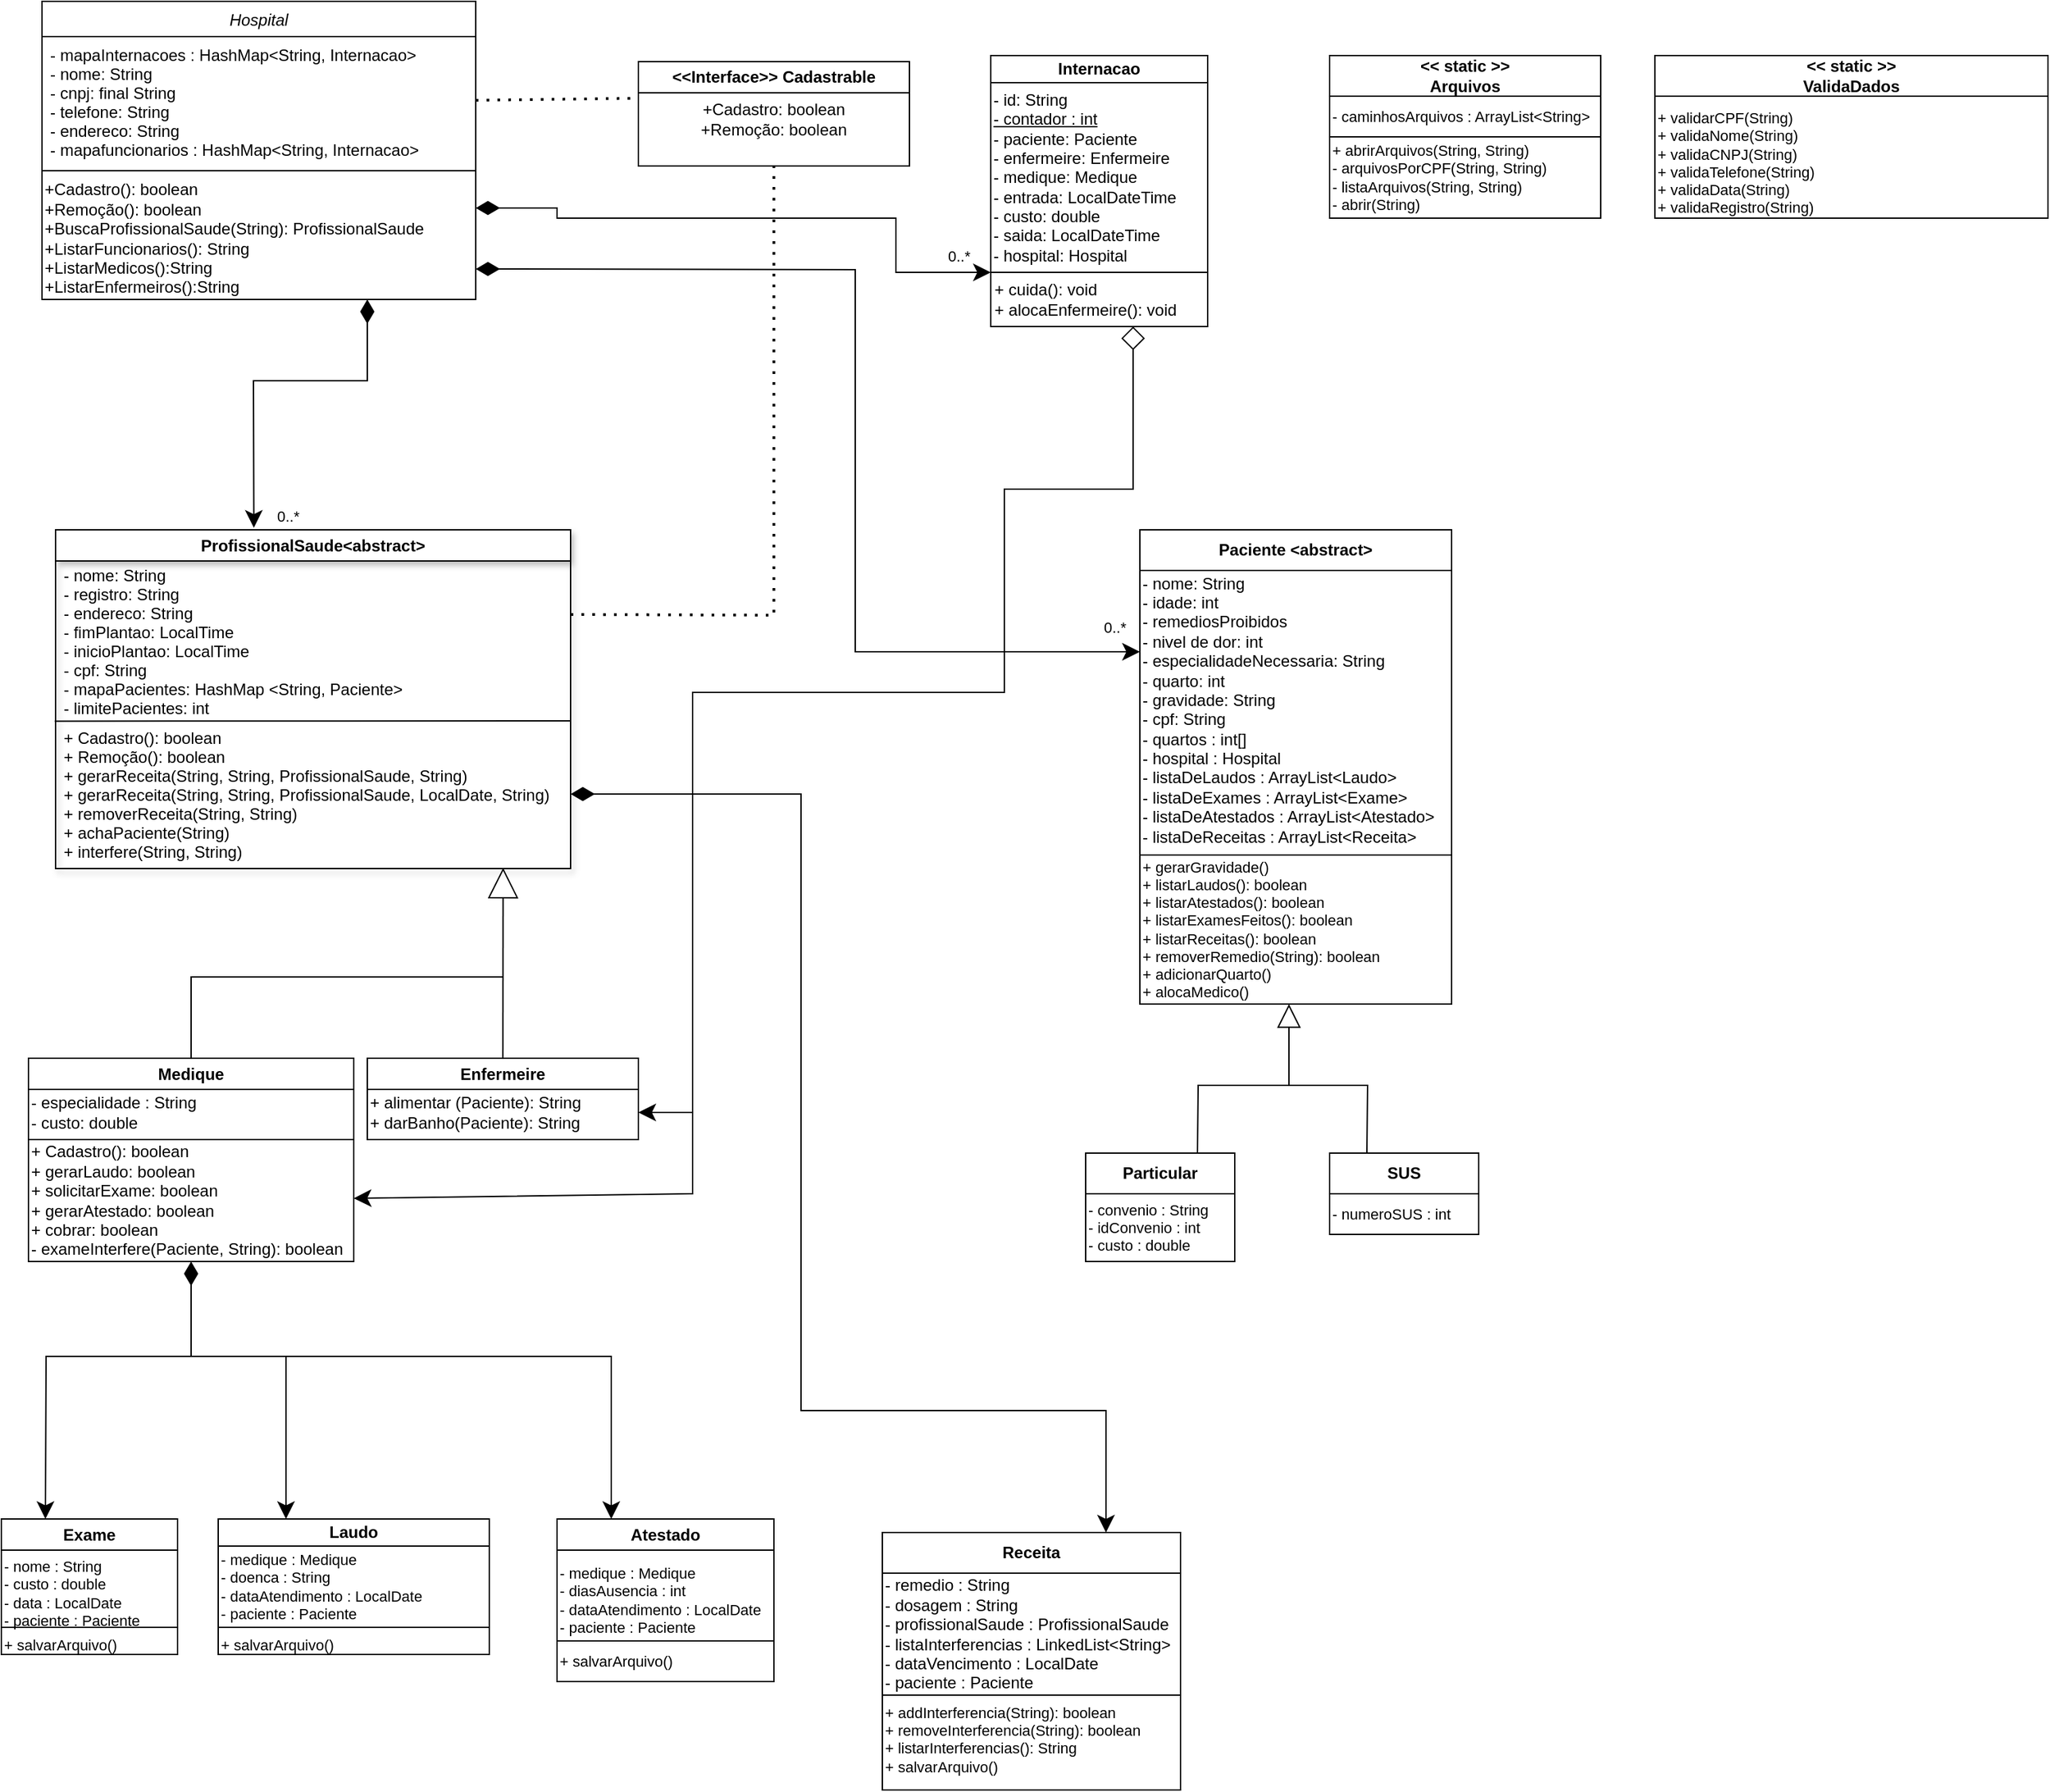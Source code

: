 <mxfile version="21.5.0" type="github">
  <diagram id="C5RBs43oDa-KdzZeNtuy" name="Page-1">
    <mxGraphModel dx="1909" dy="1042" grid="1" gridSize="10" guides="0" tooltips="1" connect="1" arrows="1" fold="1" page="1" pageScale="1" pageWidth="1600" pageHeight="1169" math="0" shadow="0">
      <root>
        <mxCell id="WIyWlLk6GJQsqaUBKTNV-0" />
        <mxCell id="WIyWlLk6GJQsqaUBKTNV-1" parent="WIyWlLk6GJQsqaUBKTNV-0" />
        <mxCell id="zkfFHV4jXpPFQw0GAbJ--0" value="Hospital" style="swimlane;fontStyle=2;align=center;verticalAlign=top;childLayout=stackLayout;horizontal=1;startSize=26;horizontalStack=0;resizeParent=1;resizeLast=0;collapsible=1;marginBottom=0;rounded=0;shadow=0;strokeWidth=1;" parent="WIyWlLk6GJQsqaUBKTNV-1" vertex="1">
          <mxGeometry x="40" y="80" width="320" height="220" as="geometry">
            <mxRectangle x="230" y="140" width="160" height="26" as="alternateBounds" />
          </mxGeometry>
        </mxCell>
        <mxCell id="zkfFHV4jXpPFQw0GAbJ--1" value="- mapaInternacoes : HashMap&lt;String, Internacao&gt;&#xa;- nome: String &#xa;- cnpj: final String &#xa;- telefone: String &#xa;- endereco: String&#xa;- mapafuncionarios : HashMap&lt;String, Internacao&gt;" style="text;align=left;verticalAlign=top;spacingLeft=4;spacingRight=4;overflow=hidden;rotatable=0;points=[[0,0.5],[1,0.5]];portConstraint=eastwest;" parent="zkfFHV4jXpPFQw0GAbJ--0" vertex="1">
          <mxGeometry y="26" width="320" height="94" as="geometry" />
        </mxCell>
        <mxCell id="zkfFHV4jXpPFQw0GAbJ--4" value="" style="line;html=1;strokeWidth=1;align=left;verticalAlign=middle;spacingTop=-1;spacingLeft=3;spacingRight=3;rotatable=0;labelPosition=right;points=[];portConstraint=eastwest;" parent="zkfFHV4jXpPFQw0GAbJ--0" vertex="1">
          <mxGeometry y="120" width="320" height="10" as="geometry" />
        </mxCell>
        <mxCell id="-9V2bEK6rvMUXnRSOSfq-13" value="+Cadastro(): boolean&lt;br&gt;+Remoção(): boolean&lt;br&gt;+BuscaProfissionalSaude(String): ProfissionalSaude&lt;br&gt;+ListarFuncionarios(): String&lt;br&gt;+ListarMedicos():String&lt;br&gt;+ListarEnfermeiros():String" style="text;html=1;strokeColor=none;fillColor=none;align=left;verticalAlign=middle;whiteSpace=wrap;rounded=0;" parent="zkfFHV4jXpPFQw0GAbJ--0" vertex="1">
          <mxGeometry y="130" width="320" height="90" as="geometry" />
        </mxCell>
        <mxCell id="-9V2bEK6rvMUXnRSOSfq-5" value="&amp;lt;&amp;lt;Interface&amp;gt;&amp;gt; Cadastrable" style="swimlane;whiteSpace=wrap;html=1;" parent="WIyWlLk6GJQsqaUBKTNV-1" vertex="1">
          <mxGeometry x="480" y="124.5" width="200" height="77" as="geometry" />
        </mxCell>
        <mxCell id="-9V2bEK6rvMUXnRSOSfq-8" value="+Cadastro: boolean&lt;br&gt;+Remoção: boolean" style="text;html=1;strokeColor=none;fillColor=none;align=center;verticalAlign=middle;whiteSpace=wrap;rounded=0;" parent="-9V2bEK6rvMUXnRSOSfq-5" vertex="1">
          <mxGeometry y="27" width="200" height="30" as="geometry" />
        </mxCell>
        <mxCell id="-9V2bEK6rvMUXnRSOSfq-11" value="" style="endArrow=none;dashed=1;html=1;dashPattern=1 3;strokeWidth=2;rounded=0;exitX=1;exitY=0.5;exitDx=0;exitDy=0;entryX=0;entryY=0;entryDx=0;entryDy=0;" parent="WIyWlLk6GJQsqaUBKTNV-1" source="zkfFHV4jXpPFQw0GAbJ--1" target="-9V2bEK6rvMUXnRSOSfq-8" edge="1">
          <mxGeometry width="50" height="50" relative="1" as="geometry">
            <mxPoint x="300" y="147" as="sourcePoint" />
            <mxPoint x="580" y="250" as="targetPoint" />
          </mxGeometry>
        </mxCell>
        <mxCell id="-9V2bEK6rvMUXnRSOSfq-19" value="ProfissionalSaude&amp;lt;abstract&amp;gt;" style="swimlane;whiteSpace=wrap;html=1;shadow=1;" parent="WIyWlLk6GJQsqaUBKTNV-1" vertex="1">
          <mxGeometry x="50" y="470" width="380" height="250" as="geometry" />
        </mxCell>
        <mxCell id="2CkzwocB3PWpD3vvepL0-0" value="- nome: String&#xa;- registro: String&#xa;- endereco: String&#xa;- fimPlantao: LocalTime&#xa;- inicioPlantao: LocalTime&#xa;- cpf: String&#xa;- mapaPacientes: HashMap &lt;String, Paciente&gt;&#xa;- limitePacientes: int&#xa;&#xa;&#xa;" style="text;align=left;verticalAlign=top;spacingLeft=4;spacingRight=4;overflow=hidden;rotatable=0;points=[[0,0.5],[1,0.5]];portConstraint=eastwest;" parent="-9V2bEK6rvMUXnRSOSfq-19" vertex="1">
          <mxGeometry y="20" width="320" height="120" as="geometry" />
        </mxCell>
        <mxCell id="2CkzwocB3PWpD3vvepL0-1" value="" style="edgeStyle=none;orthogonalLoop=1;jettySize=auto;html=1;rounded=0;exitX=-0.002;exitY=1.01;exitDx=0;exitDy=0;endArrow=none;endFill=0;exitPerimeter=0;" parent="-9V2bEK6rvMUXnRSOSfq-19" source="2CkzwocB3PWpD3vvepL0-0" edge="1">
          <mxGeometry width="80" relative="1" as="geometry">
            <mxPoint x="110" y="160" as="sourcePoint" />
            <mxPoint x="380" y="141" as="targetPoint" />
            <Array as="points" />
          </mxGeometry>
        </mxCell>
        <mxCell id="2CkzwocB3PWpD3vvepL0-2" value="+ Cadastro(): boolean&#xa;+ Remoção(): boolean&#xa;+ gerarReceita(String, String, ProfissionalSaude, String)&#xa;+ gerarReceita(String, String, ProfissionalSaude, LocalDate, String)&#xa;+ removerReceita(String, String)&#xa;+ achaPaciente(String)&#xa;+ interfere(String, String)" style="text;align=left;verticalAlign=top;spacingLeft=4;spacingRight=4;overflow=hidden;rotatable=0;points=[[0,0.5],[1,0.5]];portConstraint=eastwest;" parent="-9V2bEK6rvMUXnRSOSfq-19" vertex="1">
          <mxGeometry y="140" width="380" height="110" as="geometry" />
        </mxCell>
        <mxCell id="-9V2bEK6rvMUXnRSOSfq-26" value="" style="endArrow=classic;html=1;rounded=0;entryX=0.385;entryY=-0.006;entryDx=0;entryDy=0;entryPerimeter=0;exitX=0.75;exitY=1;exitDx=0;exitDy=0;endSize=10;startArrow=diamondThin;startFill=1;startSize=15;" parent="WIyWlLk6GJQsqaUBKTNV-1" source="-9V2bEK6rvMUXnRSOSfq-13" target="-9V2bEK6rvMUXnRSOSfq-19" edge="1">
          <mxGeometry relative="1" as="geometry">
            <mxPoint x="130" y="390" as="sourcePoint" />
            <mxPoint x="600" y="700" as="targetPoint" />
            <Array as="points">
              <mxPoint x="280" y="360" />
              <mxPoint x="196" y="360" />
            </Array>
          </mxGeometry>
        </mxCell>
        <mxCell id="-9V2bEK6rvMUXnRSOSfq-29" value="0..*" style="edgeLabel;resizable=0;html=1;align=right;verticalAlign=bottom;" parent="-9V2bEK6rvMUXnRSOSfq-26" connectable="0" vertex="1">
          <mxGeometry x="1" relative="1" as="geometry">
            <mxPoint x="34" as="offset" />
          </mxGeometry>
        </mxCell>
        <mxCell id="-9V2bEK6rvMUXnRSOSfq-47" value="" style="endArrow=none;dashed=1;html=1;dashPattern=1 3;strokeWidth=2;rounded=0;entryX=0.5;entryY=1;entryDx=0;entryDy=0;exitX=1;exitY=0.25;exitDx=0;exitDy=0;" parent="WIyWlLk6GJQsqaUBKTNV-1" source="-9V2bEK6rvMUXnRSOSfq-19" target="-9V2bEK6rvMUXnRSOSfq-5" edge="1">
          <mxGeometry width="50" height="50" relative="1" as="geometry">
            <mxPoint x="660" y="320" as="sourcePoint" />
            <mxPoint x="710" y="270" as="targetPoint" />
            <Array as="points">
              <mxPoint x="580" y="533" />
            </Array>
          </mxGeometry>
        </mxCell>
        <mxCell id="pTgg_ab2X4VNANZZpPe0-6" style="edgeStyle=none;shape=connector;rounded=0;orthogonalLoop=1;jettySize=auto;html=1;labelBackgroundColor=default;strokeColor=default;fontFamily=Helvetica;fontSize=11;fontColor=default;endArrow=none;exitX=0.5;exitY=0;exitDx=0;exitDy=0;endFill=0;" edge="1" parent="WIyWlLk6GJQsqaUBKTNV-1" source="-9V2bEK6rvMUXnRSOSfq-478">
          <mxGeometry relative="1" as="geometry">
            <mxPoint x="380" y="800" as="targetPoint" />
            <Array as="points">
              <mxPoint x="150" y="800" />
            </Array>
          </mxGeometry>
        </mxCell>
        <mxCell id="-9V2bEK6rvMUXnRSOSfq-478" value="Medique" style="swimlane;whiteSpace=wrap;html=1;" parent="WIyWlLk6GJQsqaUBKTNV-1" vertex="1">
          <mxGeometry x="30" y="860" width="240" height="150" as="geometry" />
        </mxCell>
        <mxCell id="-9V2bEK6rvMUXnRSOSfq-34" value="- especialidade : String&lt;br&gt;- custo: double" style="text;html=1;strokeColor=none;fillColor=none;align=left;verticalAlign=middle;whiteSpace=wrap;rounded=0;" parent="-9V2bEK6rvMUXnRSOSfq-478" vertex="1">
          <mxGeometry y="20" width="240" height="40" as="geometry" />
        </mxCell>
        <mxCell id="pTgg_ab2X4VNANZZpPe0-9" style="edgeStyle=none;shape=connector;rounded=0;orthogonalLoop=1;jettySize=auto;html=1;labelBackgroundColor=default;strokeColor=default;fontFamily=Helvetica;fontSize=11;fontColor=default;endArrow=none;endFill=0;startArrow=classic;startFill=1;startSize=10;" edge="1" parent="-9V2bEK6rvMUXnRSOSfq-478" source="-9V2bEK6rvMUXnRSOSfq-529">
          <mxGeometry relative="1" as="geometry">
            <mxPoint x="490" y="40" as="targetPoint" />
            <Array as="points">
              <mxPoint x="490" y="100" />
            </Array>
          </mxGeometry>
        </mxCell>
        <mxCell id="-9V2bEK6rvMUXnRSOSfq-529" value="+ Cadastro(): boolean&lt;br&gt;+ gerarLaudo: boolean&lt;br&gt;+ solicitarExame: boolean&lt;br&gt;+ gerarAtestado: boolean&lt;br&gt;+ cobrar: boolean&lt;br&gt;- exameInterfere(Paciente, String): boolean" style="text;html=1;strokeColor=none;fillColor=none;align=left;verticalAlign=middle;whiteSpace=wrap;rounded=0;" parent="-9V2bEK6rvMUXnRSOSfq-478" vertex="1">
          <mxGeometry y="60" width="240" height="90" as="geometry" />
        </mxCell>
        <mxCell id="2CkzwocB3PWpD3vvepL0-5" value="" style="edgeStyle=none;orthogonalLoop=1;jettySize=auto;html=1;rounded=0;endArrow=none;endFill=0;exitX=0;exitY=1;exitDx=0;exitDy=0;entryX=1;entryY=1;entryDx=0;entryDy=0;" parent="-9V2bEK6rvMUXnRSOSfq-478" source="-9V2bEK6rvMUXnRSOSfq-34" target="-9V2bEK6rvMUXnRSOSfq-34" edge="1">
          <mxGeometry width="80" relative="1" as="geometry">
            <mxPoint y="80" as="sourcePoint" />
            <mxPoint x="200" y="80" as="targetPoint" />
            <Array as="points">
              <mxPoint x="100" y="60" />
            </Array>
          </mxGeometry>
        </mxCell>
        <mxCell id="pTgg_ab2X4VNANZZpPe0-4" style="edgeStyle=none;shape=connector;rounded=0;orthogonalLoop=1;jettySize=auto;html=1;exitX=0.75;exitY=0;exitDx=0;exitDy=0;labelBackgroundColor=default;strokeColor=default;fontFamily=Helvetica;fontSize=11;fontColor=default;endArrow=classic;" edge="1" parent="-9V2bEK6rvMUXnRSOSfq-478" source="-9V2bEK6rvMUXnRSOSfq-34" target="-9V2bEK6rvMUXnRSOSfq-34">
          <mxGeometry relative="1" as="geometry" />
        </mxCell>
        <mxCell id="pTgg_ab2X4VNANZZpPe0-5" style="edgeStyle=none;shape=connector;rounded=0;orthogonalLoop=1;jettySize=auto;html=1;entryX=0.869;entryY=0.995;entryDx=0;entryDy=0;entryPerimeter=0;labelBackgroundColor=default;strokeColor=default;fontFamily=Helvetica;fontSize=11;fontColor=default;endArrow=block;endFill=0;strokeWidth=1;endSize=20;" edge="1" parent="WIyWlLk6GJQsqaUBKTNV-1" source="-9V2bEK6rvMUXnRSOSfq-479" target="2CkzwocB3PWpD3vvepL0-2">
          <mxGeometry relative="1" as="geometry" />
        </mxCell>
        <mxCell id="pTgg_ab2X4VNANZZpPe0-7" style="edgeStyle=none;shape=connector;rounded=0;orthogonalLoop=1;jettySize=auto;html=1;labelBackgroundColor=default;strokeColor=default;fontFamily=Helvetica;fontSize=11;fontColor=default;endArrow=diamond;exitX=1;exitY=0.5;exitDx=0;exitDy=0;endFill=0;endSize=15;startArrow=classic;startFill=1;sourcePerimeterSpacing=0;startSize=10;entryX=0.75;entryY=1;entryDx=0;entryDy=0;" edge="1" parent="WIyWlLk6GJQsqaUBKTNV-1" source="-9V2bEK6rvMUXnRSOSfq-492" target="pTgg_ab2X4VNANZZpPe0-34">
          <mxGeometry relative="1" as="geometry">
            <mxPoint x="741.81" y="310" as="targetPoint" />
            <mxPoint x="520" y="900" as="sourcePoint" />
            <Array as="points">
              <mxPoint x="520" y="900" />
              <mxPoint x="520" y="800" />
              <mxPoint x="520" y="590" />
              <mxPoint x="750" y="590" />
              <mxPoint x="750" y="440" />
              <mxPoint x="845" y="440" />
            </Array>
          </mxGeometry>
        </mxCell>
        <mxCell id="-9V2bEK6rvMUXnRSOSfq-479" value="Enfermeire" style="swimlane;whiteSpace=wrap;html=1;" parent="WIyWlLk6GJQsqaUBKTNV-1" vertex="1">
          <mxGeometry x="280" y="860" width="200" height="60" as="geometry" />
        </mxCell>
        <mxCell id="-9V2bEK6rvMUXnRSOSfq-492" value="+ alimentar (Paciente): String&lt;br&gt;+ darBanho(Paciente): String" style="text;html=1;strokeColor=none;fillColor=none;align=left;verticalAlign=middle;whiteSpace=wrap;rounded=0;" parent="-9V2bEK6rvMUXnRSOSfq-479" vertex="1">
          <mxGeometry y="20" width="200" height="40" as="geometry" />
        </mxCell>
        <mxCell id="-9V2bEK6rvMUXnRSOSfq-493" value="Paciente &amp;lt;abstract&amp;gt;" style="swimlane;whiteSpace=wrap;html=1;startSize=30;" parent="WIyWlLk6GJQsqaUBKTNV-1" vertex="1">
          <mxGeometry x="850" y="470" width="230" height="350" as="geometry" />
        </mxCell>
        <mxCell id="-9V2bEK6rvMUXnRSOSfq-513" value="- nome: String&lt;br&gt;- idade: int&lt;br&gt;- remediosProibidos&lt;br&gt;- nivel de dor: int&lt;br&gt;- especialidadeNecessaria: String&lt;br&gt;- quarto: int&lt;br&gt;&lt;span style=&quot;background-color: initial;&quot;&gt;- gravidade: String&lt;/span&gt;&lt;br&gt;&lt;div&gt;- cpf: String&lt;br&gt;&lt;/div&gt;&lt;div&gt;&lt;div&gt;- quartos : int[]&lt;/div&gt;&lt;div&gt;- hospital : Hospital&lt;/div&gt;&lt;/div&gt;&lt;div&gt;&lt;div&gt;&lt;div&gt;- listaDeLaudos : ArrayList&amp;lt;Laudo&amp;gt;&lt;/div&gt;&lt;div&gt;- listaDeExames : ArrayList&amp;lt;Exame&amp;gt;&lt;/div&gt;&lt;div&gt;- listaDeAtestados : ArrayList&amp;lt;Atestado&amp;gt;&lt;/div&gt;&lt;div&gt;- listaDeReceitas : ArrayList&amp;lt;Receita&amp;gt;&lt;/div&gt;&lt;/div&gt;&lt;br&gt;&lt;/div&gt;" style="text;html=1;strokeColor=none;fillColor=none;align=left;verticalAlign=middle;whiteSpace=wrap;rounded=0;" parent="-9V2bEK6rvMUXnRSOSfq-493" vertex="1">
          <mxGeometry y="40" width="230" height="200" as="geometry" />
        </mxCell>
        <mxCell id="pTgg_ab2X4VNANZZpPe0-12" value="" style="edgeStyle=none;orthogonalLoop=1;jettySize=auto;html=1;rounded=0;labelBackgroundColor=default;strokeColor=default;fontFamily=Helvetica;fontSize=11;fontColor=default;endArrow=none;shape=connector;endFill=0;" edge="1" parent="-9V2bEK6rvMUXnRSOSfq-493">
          <mxGeometry width="80" relative="1" as="geometry">
            <mxPoint y="240" as="sourcePoint" />
            <mxPoint x="230" y="240" as="targetPoint" />
            <Array as="points" />
          </mxGeometry>
        </mxCell>
        <mxCell id="pTgg_ab2X4VNANZZpPe0-15" value="&lt;div style=&quot;&quot;&gt;+ gerarGravidade()&lt;/div&gt;&lt;div style=&quot;&quot;&gt;+ listarLaudos(): boolean&lt;/div&gt;&lt;div style=&quot;&quot;&gt;+ listarAtestados(): boolean&lt;/div&gt;&lt;div style=&quot;&quot;&gt;+ listarExamesFeitos(): boolean&lt;/div&gt;&lt;div style=&quot;&quot;&gt;+ listarReceitas(): boolean&lt;/div&gt;&lt;div style=&quot;&quot;&gt;+ removerRemedio(String): boolean&lt;/div&gt;&lt;div style=&quot;&quot;&gt;+ adicionarQuarto()&lt;/div&gt;&lt;div style=&quot;&quot;&gt;+ alocaMedico()&lt;/div&gt;" style="text;strokeColor=none;align=left;fillColor=none;html=1;verticalAlign=middle;whiteSpace=wrap;rounded=0;fontSize=11;fontFamily=Helvetica;fontColor=default;" vertex="1" parent="-9V2bEK6rvMUXnRSOSfq-493">
          <mxGeometry y="240" width="220" height="110" as="geometry" />
        </mxCell>
        <mxCell id="pTgg_ab2X4VNANZZpPe0-24" style="edgeStyle=none;shape=connector;rounded=0;orthogonalLoop=1;jettySize=auto;html=1;exitX=0.75;exitY=0;exitDx=0;exitDy=0;labelBackgroundColor=default;strokeColor=default;fontFamily=Helvetica;fontSize=11;fontColor=default;endArrow=block;endFill=0;startSize=15;endSize=15;entryX=0.5;entryY=1;entryDx=0;entryDy=0;" edge="1" parent="WIyWlLk6GJQsqaUBKTNV-1" source="-9V2bEK6rvMUXnRSOSfq-494" target="pTgg_ab2X4VNANZZpPe0-15">
          <mxGeometry relative="1" as="geometry">
            <mxPoint x="910" y="840" as="targetPoint" />
            <Array as="points">
              <mxPoint x="893" y="880" />
              <mxPoint x="960" y="880" />
            </Array>
          </mxGeometry>
        </mxCell>
        <mxCell id="-9V2bEK6rvMUXnRSOSfq-494" value="Particular" style="swimlane;whiteSpace=wrap;html=1;startSize=30;" parent="WIyWlLk6GJQsqaUBKTNV-1" vertex="1">
          <mxGeometry x="810" y="930" width="110" height="80" as="geometry" />
        </mxCell>
        <mxCell id="pTgg_ab2X4VNANZZpPe0-17" value="&lt;div&gt;- convenio : String&lt;/div&gt;&lt;div&gt;- idConvenio : int&lt;/div&gt;&lt;div&gt;- custo : double&lt;/div&gt;" style="text;strokeColor=none;align=left;fillColor=none;html=1;verticalAlign=middle;whiteSpace=wrap;rounded=0;fontSize=11;fontFamily=Helvetica;fontColor=default;" vertex="1" parent="-9V2bEK6rvMUXnRSOSfq-494">
          <mxGeometry y="30" width="200" height="50" as="geometry" />
        </mxCell>
        <mxCell id="pTgg_ab2X4VNANZZpPe0-25" style="edgeStyle=none;shape=connector;rounded=0;orthogonalLoop=1;jettySize=auto;html=1;exitX=0.25;exitY=0;exitDx=0;exitDy=0;labelBackgroundColor=default;strokeColor=default;fontFamily=Helvetica;fontSize=11;fontColor=default;endArrow=none;endFill=0;" edge="1" parent="WIyWlLk6GJQsqaUBKTNV-1" source="-9V2bEK6rvMUXnRSOSfq-496">
          <mxGeometry relative="1" as="geometry">
            <mxPoint x="900" y="880" as="targetPoint" />
            <Array as="points">
              <mxPoint x="1018" y="880" />
            </Array>
          </mxGeometry>
        </mxCell>
        <mxCell id="-9V2bEK6rvMUXnRSOSfq-496" value="SUS" style="swimlane;whiteSpace=wrap;html=1;startSize=30;" parent="WIyWlLk6GJQsqaUBKTNV-1" vertex="1">
          <mxGeometry x="990" y="930" width="110" height="60" as="geometry" />
        </mxCell>
        <mxCell id="pTgg_ab2X4VNANZZpPe0-21" value="- numeroSUS : int" style="text;strokeColor=none;align=left;fillColor=none;html=1;verticalAlign=middle;whiteSpace=wrap;rounded=0;fontSize=11;fontFamily=Helvetica;fontColor=default;" vertex="1" parent="-9V2bEK6rvMUXnRSOSfq-496">
          <mxGeometry y="30" width="200" height="30" as="geometry" />
        </mxCell>
        <mxCell id="pTgg_ab2X4VNANZZpPe0-46" style="edgeStyle=none;shape=connector;rounded=0;orthogonalLoop=1;jettySize=auto;html=1;exitX=0.25;exitY=0;exitDx=0;exitDy=0;labelBackgroundColor=default;strokeColor=default;fontFamily=Helvetica;fontSize=11;fontColor=default;endArrow=none;endFill=0;startArrow=classic;startFill=1;startSize=10;" edge="1" parent="WIyWlLk6GJQsqaUBKTNV-1" source="-9V2bEK6rvMUXnRSOSfq-503">
          <mxGeometry relative="1" as="geometry">
            <mxPoint x="150" y="1080" as="targetPoint" />
            <Array as="points">
              <mxPoint x="43" y="1080" />
            </Array>
          </mxGeometry>
        </mxCell>
        <mxCell id="-9V2bEK6rvMUXnRSOSfq-503" value="Exame" style="swimlane;whiteSpace=wrap;html=1;" parent="WIyWlLk6GJQsqaUBKTNV-1" vertex="1">
          <mxGeometry x="10" y="1200" width="130" height="100" as="geometry" />
        </mxCell>
        <mxCell id="pTgg_ab2X4VNANZZpPe0-30" value="&lt;div&gt;- nome : String&lt;/div&gt;&lt;div&gt;- custo : double&lt;/div&gt;&lt;div&gt;- data : LocalDate&lt;/div&gt;&lt;div&gt;- paciente : Paciente&lt;/div&gt;" style="text;strokeColor=none;align=left;fillColor=none;html=1;verticalAlign=middle;whiteSpace=wrap;rounded=0;fontSize=11;fontFamily=Helvetica;fontColor=default;" vertex="1" parent="-9V2bEK6rvMUXnRSOSfq-503">
          <mxGeometry y="20" width="130" height="70" as="geometry" />
        </mxCell>
        <mxCell id="pTgg_ab2X4VNANZZpPe0-31" value="+ salvarArquivo()" style="text;whiteSpace=wrap;fontSize=11;fontFamily=Helvetica;fontColor=default;" vertex="1" parent="-9V2bEK6rvMUXnRSOSfq-503">
          <mxGeometry y="80" width="110" height="20" as="geometry" />
        </mxCell>
        <mxCell id="pTgg_ab2X4VNANZZpPe0-32" value="" style="edgeStyle=none;orthogonalLoop=1;jettySize=auto;html=1;rounded=0;labelBackgroundColor=default;strokeColor=default;fontFamily=Helvetica;fontSize=11;fontColor=default;endArrow=none;shape=connector;endFill=0;" edge="1" parent="-9V2bEK6rvMUXnRSOSfq-503">
          <mxGeometry width="80" relative="1" as="geometry">
            <mxPoint y="80" as="sourcePoint" />
            <mxPoint x="130" y="80" as="targetPoint" />
            <Array as="points" />
          </mxGeometry>
        </mxCell>
        <mxCell id="pTgg_ab2X4VNANZZpPe0-47" style="edgeStyle=none;shape=connector;rounded=0;orthogonalLoop=1;jettySize=auto;html=1;exitX=0.25;exitY=0;exitDx=0;exitDy=0;labelBackgroundColor=default;strokeColor=default;fontFamily=Helvetica;fontSize=11;fontColor=default;endArrow=none;endFill=0;startArrow=classic;startFill=1;startSize=10;" edge="1" parent="WIyWlLk6GJQsqaUBKTNV-1" source="-9V2bEK6rvMUXnRSOSfq-530">
          <mxGeometry relative="1" as="geometry">
            <mxPoint x="150" y="1080" as="targetPoint" />
            <Array as="points">
              <mxPoint x="460" y="1080" />
              <mxPoint x="330" y="1080" />
            </Array>
          </mxGeometry>
        </mxCell>
        <mxCell id="-9V2bEK6rvMUXnRSOSfq-530" value="Atestado" style="swimlane;whiteSpace=wrap;html=1;" parent="WIyWlLk6GJQsqaUBKTNV-1" vertex="1">
          <mxGeometry x="420" y="1200" width="160" height="120" as="geometry" />
        </mxCell>
        <mxCell id="pTgg_ab2X4VNANZZpPe0-41" value="&lt;div&gt;- medique : Medique&lt;/div&gt;&lt;div&gt;- diasAusencia : int&lt;/div&gt;&lt;div&gt;- dataAtendimento : LocalDate&lt;/div&gt;&lt;div&gt;- paciente : Paciente&lt;/div&gt;" style="text;strokeColor=none;align=left;fillColor=none;html=1;verticalAlign=middle;whiteSpace=wrap;rounded=0;fontSize=11;fontFamily=Helvetica;fontColor=default;" vertex="1" parent="-9V2bEK6rvMUXnRSOSfq-530">
          <mxGeometry y="30" width="240" height="60" as="geometry" />
        </mxCell>
        <mxCell id="pTgg_ab2X4VNANZZpPe0-42" value="" style="edgeStyle=none;orthogonalLoop=1;jettySize=auto;html=1;rounded=0;labelBackgroundColor=default;strokeColor=default;fontFamily=Helvetica;fontSize=11;fontColor=default;endArrow=none;shape=connector;entryX=1;entryY=0;entryDx=0;entryDy=0;endFill=0;" edge="1" parent="-9V2bEK6rvMUXnRSOSfq-530" target="pTgg_ab2X4VNANZZpPe0-43">
          <mxGeometry width="80" relative="1" as="geometry">
            <mxPoint y="90" as="sourcePoint" />
            <mxPoint x="80" y="90" as="targetPoint" />
            <Array as="points" />
          </mxGeometry>
        </mxCell>
        <mxCell id="pTgg_ab2X4VNANZZpPe0-43" value="+ salvarArquivo()" style="text;strokeColor=none;align=left;fillColor=none;html=1;verticalAlign=middle;whiteSpace=wrap;rounded=0;fontSize=11;fontFamily=Helvetica;fontColor=default;" vertex="1" parent="-9V2bEK6rvMUXnRSOSfq-530">
          <mxGeometry y="90" width="160" height="30" as="geometry" />
        </mxCell>
        <mxCell id="pTgg_ab2X4VNANZZpPe0-45" style="edgeStyle=none;shape=connector;rounded=0;orthogonalLoop=1;jettySize=auto;html=1;exitX=0.25;exitY=0;exitDx=0;exitDy=0;entryX=0.5;entryY=1;entryDx=0;entryDy=0;labelBackgroundColor=default;strokeColor=default;fontFamily=Helvetica;fontSize=11;fontColor=default;endArrow=diamondThin;startSize=10;startArrow=classic;startFill=1;endFill=1;endSize=15;" edge="1" parent="WIyWlLk6GJQsqaUBKTNV-1" source="-9V2bEK6rvMUXnRSOSfq-531" target="-9V2bEK6rvMUXnRSOSfq-529">
          <mxGeometry relative="1" as="geometry">
            <Array as="points">
              <mxPoint x="220" y="1080" />
              <mxPoint x="150" y="1080" />
            </Array>
          </mxGeometry>
        </mxCell>
        <mxCell id="-9V2bEK6rvMUXnRSOSfq-531" value="Laudo" style="swimlane;whiteSpace=wrap;html=1;startSize=20;" parent="WIyWlLk6GJQsqaUBKTNV-1" vertex="1">
          <mxGeometry x="170" y="1200" width="200" height="100" as="geometry" />
        </mxCell>
        <mxCell id="pTgg_ab2X4VNANZZpPe0-35" value="&lt;div&gt;- medique : Medique&lt;/div&gt;&lt;div&gt;- doenca : String&lt;/div&gt;&lt;div&gt;- dataAtendimento : LocalDate&lt;/div&gt;&lt;div&gt;- paciente : Paciente&lt;/div&gt;" style="text;strokeColor=none;align=left;fillColor=none;html=1;verticalAlign=middle;whiteSpace=wrap;rounded=0;fontSize=11;fontFamily=Helvetica;fontColor=default;" vertex="1" parent="-9V2bEK6rvMUXnRSOSfq-531">
          <mxGeometry y="20" width="200" height="60" as="geometry" />
        </mxCell>
        <mxCell id="pTgg_ab2X4VNANZZpPe0-36" value="" style="edgeStyle=none;orthogonalLoop=1;jettySize=auto;html=1;rounded=0;labelBackgroundColor=default;strokeColor=default;fontFamily=Helvetica;fontSize=11;fontColor=default;endArrow=none;shape=connector;entryX=1;entryY=0.5;entryDx=0;entryDy=0;endFill=0;" edge="1" parent="-9V2bEK6rvMUXnRSOSfq-531" source="pTgg_ab2X4VNANZZpPe0-37">
          <mxGeometry width="80" relative="1" as="geometry">
            <mxPoint y="90" as="sourcePoint" />
            <mxPoint x="200" y="90.0" as="targetPoint" />
            <Array as="points" />
          </mxGeometry>
        </mxCell>
        <mxCell id="pTgg_ab2X4VNANZZpPe0-37" value="+ salvarArquivo()" style="text;whiteSpace=wrap;fontSize=11;fontFamily=Helvetica;fontColor=default;" vertex="1" parent="-9V2bEK6rvMUXnRSOSfq-531">
          <mxGeometry y="80" width="200" height="20" as="geometry" />
        </mxCell>
        <mxCell id="pTgg_ab2X4VNANZZpPe0-40" value="" style="edgeStyle=none;orthogonalLoop=1;jettySize=auto;html=1;rounded=0;labelBackgroundColor=default;strokeColor=default;fontFamily=Helvetica;fontSize=11;fontColor=default;endArrow=none;shape=connector;exitX=0;exitY=1;exitDx=0;exitDy=0;entryX=1;entryY=1;entryDx=0;entryDy=0;endFill=0;" edge="1" parent="-9V2bEK6rvMUXnRSOSfq-531" source="pTgg_ab2X4VNANZZpPe0-35" target="pTgg_ab2X4VNANZZpPe0-35">
          <mxGeometry width="80" relative="1" as="geometry">
            <mxPoint x="10" y="90" as="sourcePoint" />
            <mxPoint x="90" y="90" as="targetPoint" />
            <Array as="points" />
          </mxGeometry>
        </mxCell>
        <mxCell id="pTgg_ab2X4VNANZZpPe0-44" style="edgeStyle=none;shape=connector;rounded=0;orthogonalLoop=1;jettySize=auto;html=1;exitX=0.75;exitY=0;exitDx=0;exitDy=0;entryX=1;entryY=0.5;entryDx=0;entryDy=0;labelBackgroundColor=default;strokeColor=default;fontFamily=Helvetica;fontSize=11;fontColor=default;endArrow=diamondThin;endFill=1;endSize=15;startArrow=classic;startFill=1;startSize=10;" edge="1" parent="WIyWlLk6GJQsqaUBKTNV-1" source="-9V2bEK6rvMUXnRSOSfq-40" target="2CkzwocB3PWpD3vvepL0-2">
          <mxGeometry relative="1" as="geometry">
            <Array as="points">
              <mxPoint x="825" y="1120" />
              <mxPoint x="600" y="1120" />
              <mxPoint x="600" y="665" />
            </Array>
          </mxGeometry>
        </mxCell>
        <mxCell id="-9V2bEK6rvMUXnRSOSfq-40" value="Receita" style="swimlane;whiteSpace=wrap;html=1;startSize=30;" parent="WIyWlLk6GJQsqaUBKTNV-1" vertex="1">
          <mxGeometry x="660" y="1210" width="220" height="190" as="geometry" />
        </mxCell>
        <mxCell id="-9V2bEK6rvMUXnRSOSfq-42" value="&lt;div&gt;- remedio : String&lt;/div&gt;&lt;div&gt;- dosagem : String&lt;/div&gt;&lt;div&gt;- profissionalSaude : ProfissionalSaude&lt;/div&gt;&lt;div&gt;- listaInterferencias : LinkedList&amp;lt;String&amp;gt;&lt;/div&gt;&lt;div&gt;- dataVencimento : LocalDate&lt;/div&gt;&lt;div&gt;- paciente : Paciente&lt;/div&gt;" style="text;html=1;strokeColor=none;fillColor=none;align=left;verticalAlign=middle;whiteSpace=wrap;rounded=0;" parent="-9V2bEK6rvMUXnRSOSfq-40" vertex="1">
          <mxGeometry y="30" width="220" height="90" as="geometry" />
        </mxCell>
        <mxCell id="2CkzwocB3PWpD3vvepL0-7" value="" style="edgeStyle=none;orthogonalLoop=1;jettySize=auto;html=1;rounded=0;endArrow=none;endFill=0;exitX=0;exitY=1;exitDx=0;exitDy=0;entryX=1;entryY=1;entryDx=0;entryDy=0;" parent="-9V2bEK6rvMUXnRSOSfq-40" target="-9V2bEK6rvMUXnRSOSfq-42" edge="1">
          <mxGeometry width="80" relative="1" as="geometry">
            <mxPoint x="2.274e-13" y="120.0" as="sourcePoint" />
            <mxPoint x="210" y="120" as="targetPoint" />
            <Array as="points" />
          </mxGeometry>
        </mxCell>
        <mxCell id="pTgg_ab2X4VNANZZpPe0-29" value="+ addInterferencia(String): boolean&#xa;+ removeInterferencia(String): boolean&#xa;+ listarInterferencias(): String&#xa;+ salvarArquivo()" style="text;whiteSpace=wrap;fontSize=11;fontFamily=Helvetica;fontColor=default;" vertex="1" parent="-9V2bEK6rvMUXnRSOSfq-40">
          <mxGeometry y="120" width="220" height="70" as="geometry" />
        </mxCell>
        <mxCell id="CyfO7_76a3TtjCnsQ1G2-0" value="Internacao" style="swimlane;whiteSpace=wrap;html=1;startSize=20;" parent="WIyWlLk6GJQsqaUBKTNV-1" vertex="1">
          <mxGeometry x="740" y="120" width="160" height="200" as="geometry" />
        </mxCell>
        <mxCell id="XoWCgdNntx8YlR83VrCc-2" value="- id: String&lt;br&gt;&lt;u&gt;- contador : int&lt;/u&gt;&lt;br&gt;- paciente: Paciente&lt;br&gt;- enfermeire: Enfermeire&lt;br&gt;- medique: Medique&lt;br&gt;- entrada: LocalDateTime&lt;br&gt;- custo: double&lt;br&gt;- saida: LocalDateTime&lt;br&gt;- hospital: Hospital" style="text;strokeColor=none;align=left;fillColor=none;html=1;verticalAlign=middle;whiteSpace=wrap;rounded=0;" parent="CyfO7_76a3TtjCnsQ1G2-0" vertex="1">
          <mxGeometry y="20" width="200" height="140" as="geometry" />
        </mxCell>
        <mxCell id="XoWCgdNntx8YlR83VrCc-6" value="" style="endArrow=none;html=1;rounded=0;exitX=0;exitY=1;exitDx=0;exitDy=0;" parent="CyfO7_76a3TtjCnsQ1G2-0" source="XoWCgdNntx8YlR83VrCc-2" edge="1">
          <mxGeometry width="50" height="50" relative="1" as="geometry">
            <mxPoint x="410" y="180" as="sourcePoint" />
            <mxPoint x="160" y="160" as="targetPoint" />
          </mxGeometry>
        </mxCell>
        <mxCell id="pTgg_ab2X4VNANZZpPe0-34" value="&lt;div style=&quot;font-size: 12px; text-align: left;&quot;&gt;+ cuida(): void&lt;/div&gt;&lt;div style=&quot;font-size: 12px; text-align: left;&quot;&gt;&lt;span style=&quot;background-color: initial;&quot;&gt;+ alocaEnfermeire(): void&lt;/span&gt;&lt;/div&gt;" style="text;strokeColor=none;align=center;fillColor=none;html=1;verticalAlign=middle;whiteSpace=wrap;rounded=0;fontSize=11;fontFamily=Helvetica;fontColor=default;" vertex="1" parent="CyfO7_76a3TtjCnsQ1G2-0">
          <mxGeometry y="160" width="140" height="40" as="geometry" />
        </mxCell>
        <mxCell id="CyfO7_76a3TtjCnsQ1G2-8" style="edgeStyle=orthogonalEdgeStyle;rounded=0;orthogonalLoop=1;jettySize=auto;html=1;exitX=1;exitY=0.25;exitDx=0;exitDy=0;endArrow=classic;endFill=1;endSize=10;startArrow=diamondThin;startFill=1;targetPerimeterSpacing=0;startSize=15;" parent="WIyWlLk6GJQsqaUBKTNV-1" source="-9V2bEK6rvMUXnRSOSfq-13" edge="1">
          <mxGeometry relative="1" as="geometry">
            <mxPoint x="740" y="280" as="targetPoint" />
            <mxPoint x="370" y="240" as="sourcePoint" />
            <Array as="points">
              <mxPoint x="420" y="232" />
              <mxPoint x="420" y="240" />
              <mxPoint x="670" y="240" />
              <mxPoint x="670" y="280" />
            </Array>
          </mxGeometry>
        </mxCell>
        <mxCell id="pTgg_ab2X4VNANZZpPe0-26" style="edgeStyle=none;shape=connector;rounded=0;orthogonalLoop=1;jettySize=auto;html=1;exitX=1;exitY=0.75;exitDx=0;exitDy=0;entryX=0;entryY=0.25;entryDx=0;entryDy=0;labelBackgroundColor=default;strokeColor=default;fontFamily=Helvetica;fontSize=11;fontColor=default;endArrow=classic;endSize=10;startArrow=diamondThin;startFill=1;startSize=15;" edge="1" parent="WIyWlLk6GJQsqaUBKTNV-1" source="-9V2bEK6rvMUXnRSOSfq-13" target="-9V2bEK6rvMUXnRSOSfq-513">
          <mxGeometry relative="1" as="geometry">
            <Array as="points">
              <mxPoint x="640" y="278" />
              <mxPoint x="640" y="560" />
            </Array>
          </mxGeometry>
        </mxCell>
        <mxCell id="pTgg_ab2X4VNANZZpPe0-27" value="0..*" style="edgeLabel;resizable=0;html=1;align=right;verticalAlign=bottom;" connectable="0" vertex="1" parent="WIyWlLk6GJQsqaUBKTNV-1">
          <mxGeometry x="840.0" y="550.001" as="geometry" />
        </mxCell>
        <mxCell id="pTgg_ab2X4VNANZZpPe0-28" value="0..*" style="edgeLabel;resizable=0;html=1;align=right;verticalAlign=bottom;" connectable="0" vertex="1" parent="WIyWlLk6GJQsqaUBKTNV-1">
          <mxGeometry x="250.3" y="488.381" as="geometry">
            <mxPoint x="475" y="-212" as="offset" />
          </mxGeometry>
        </mxCell>
        <mxCell id="XoWCgdNntx8YlR83VrCc-10" value="&lt;div style=&quot;text-align: left;&quot;&gt;&lt;br&gt;&lt;/div&gt;" style="text;html=1;align=center;verticalAlign=middle;resizable=0;points=[];autosize=1;strokeColor=none;fillColor=none;" parent="WIyWlLk6GJQsqaUBKTNV-1" vertex="1">
          <mxGeometry x="770" y="375" width="20" height="30" as="geometry" />
        </mxCell>
        <mxCell id="pTgg_ab2X4VNANZZpPe0-49" value="&amp;lt;&amp;lt; static &amp;gt;&amp;gt;&lt;br&gt;Arquivos" style="swimlane;whiteSpace=wrap;html=1;startSize=30;" vertex="1" parent="WIyWlLk6GJQsqaUBKTNV-1">
          <mxGeometry x="990" y="120" width="200" height="120" as="geometry" />
        </mxCell>
        <mxCell id="pTgg_ab2X4VNANZZpPe0-54" value="&lt;div&gt;&lt;span style=&quot;background-color: initial;&quot;&gt;+ abrirArquivos(String, String)&lt;/span&gt;&lt;br&gt;&lt;/div&gt;&lt;div&gt;- arquivosPorCPF(String, String)&lt;/div&gt;&lt;div&gt;- listaArquivos(String, String)&lt;/div&gt;&lt;div&gt;- abrir(String)&lt;/div&gt;" style="text;strokeColor=none;align=left;fillColor=none;html=1;verticalAlign=middle;whiteSpace=wrap;rounded=0;fontSize=11;fontFamily=Helvetica;fontColor=default;" vertex="1" parent="pTgg_ab2X4VNANZZpPe0-49">
          <mxGeometry y="60" width="210" height="60" as="geometry" />
        </mxCell>
        <mxCell id="pTgg_ab2X4VNANZZpPe0-55" value="" style="edgeStyle=none;orthogonalLoop=1;jettySize=auto;html=1;rounded=0;labelBackgroundColor=default;strokeColor=default;fontFamily=Helvetica;fontSize=11;fontColor=default;endArrow=none;shape=connector;endFill=0;entryX=1;entryY=1;entryDx=0;entryDy=0;" edge="1" parent="pTgg_ab2X4VNANZZpPe0-49" target="pTgg_ab2X4VNANZZpPe0-56">
          <mxGeometry width="80" relative="1" as="geometry">
            <mxPoint y="60" as="sourcePoint" />
            <mxPoint x="210" y="60" as="targetPoint" />
            <Array as="points" />
          </mxGeometry>
        </mxCell>
        <mxCell id="pTgg_ab2X4VNANZZpPe0-56" value="- caminhosArquivos : ArrayList&amp;lt;String&amp;gt;" style="text;strokeColor=none;align=left;fillColor=none;html=1;verticalAlign=middle;whiteSpace=wrap;rounded=0;fontSize=11;fontFamily=Helvetica;fontColor=default;" vertex="1" parent="pTgg_ab2X4VNANZZpPe0-49">
          <mxGeometry y="30" width="200" height="30" as="geometry" />
        </mxCell>
        <mxCell id="pTgg_ab2X4VNANZZpPe0-57" value="&amp;lt;&amp;lt; static &amp;gt;&amp;gt;&lt;br&gt;ValidaDados" style="swimlane;whiteSpace=wrap;html=1;startSize=30;" vertex="1" parent="WIyWlLk6GJQsqaUBKTNV-1">
          <mxGeometry x="1230" y="120" width="290" height="120" as="geometry" />
        </mxCell>
        <mxCell id="pTgg_ab2X4VNANZZpPe0-61" value="&#xa;+ validarCPF(String)&#xa;+ validaNome(String)&#xa;+ validaCNPJ(String)&#xa;+ validaTelefone(String)&#xa;+ validaData(String)&#xa;+ validaRegistro(String)" style="text;whiteSpace=wrap;fontSize=11;fontFamily=Helvetica;fontColor=default;" vertex="1" parent="pTgg_ab2X4VNANZZpPe0-57">
          <mxGeometry y="20" width="290" height="100" as="geometry" />
        </mxCell>
      </root>
    </mxGraphModel>
  </diagram>
</mxfile>

